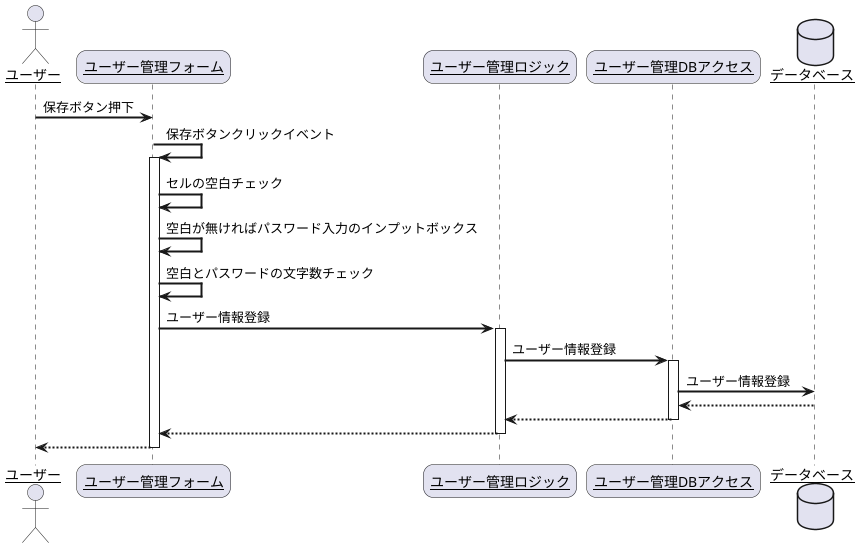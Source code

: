@startuml
skinparam sequenceArrowThickness 2
skinparam roundcorner 20
skinparam maxmessagesize 60
skinparam sequenceParticipant underline

actor "ユーザー" as user
participant "ユーザー管理フォーム" as user_admin_form
participant "ユーザー管理ロジック" as user_admin_logic
participant "ユーザー管理DBアクセス" as user_admin_data
database "データベース" as db


user -> user_admin_form: 保存ボタン押下
user_admin_form -> user_admin_form: 保存ボタンクリックイベント
activate user_admin_form
user_admin_form -> user_admin_form: セルの空白チェック
user_admin_form -> user_admin_form: 空白が無ければパスワード入力のインプットボックス
user_admin_form -> user_admin_form: 空白とパスワードの文字数チェック
user_admin_form -> user_admin_logic: ユーザー情報登録
activate user_admin_logic
user_admin_logic -> user_admin_data: ユーザー情報登録
activate user_admin_data
user_admin_data -> db: ユーザー情報登録
db --> user_admin_data: 
user_admin_data --> user_admin_logic: 
deactivate user_admin_data
user_admin_logic --> user_admin_form: 
deactivate user_admin_logic
user_admin_form --> user: 
deactivate user_admin_form

@enduml